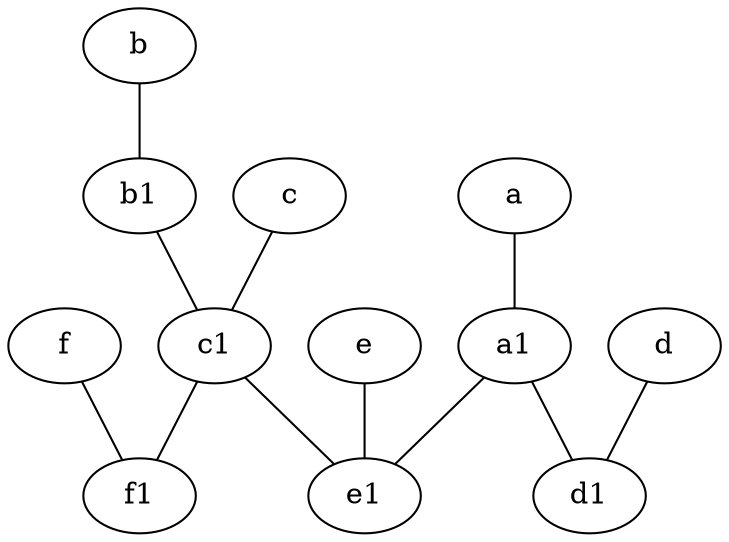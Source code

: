 graph {
	node [labelfontsize=50]
	e1 [labelfontsize=50 pos="7,7!"]
	a [labelfontsize=50 pos="8,2!"]
	f1 [labelfontsize=50 pos="3,8!"]
	c1 [labelfontsize=50 pos="4.5,3!"]
	a1 [labelfontsize=50 pos="8,3!"]
	b1 [labelfontsize=50 pos="9,4!"]
	d1 [labelfontsize=50 pos="3,5!"]
	a1 -- e1
	f -- f1
	d -- d1
	e -- e1
	c1 -- e1
	b1 -- c1
	c -- c1
	a -- a1
	b -- b1
	c1 -- f1
	a1 -- d1
}
